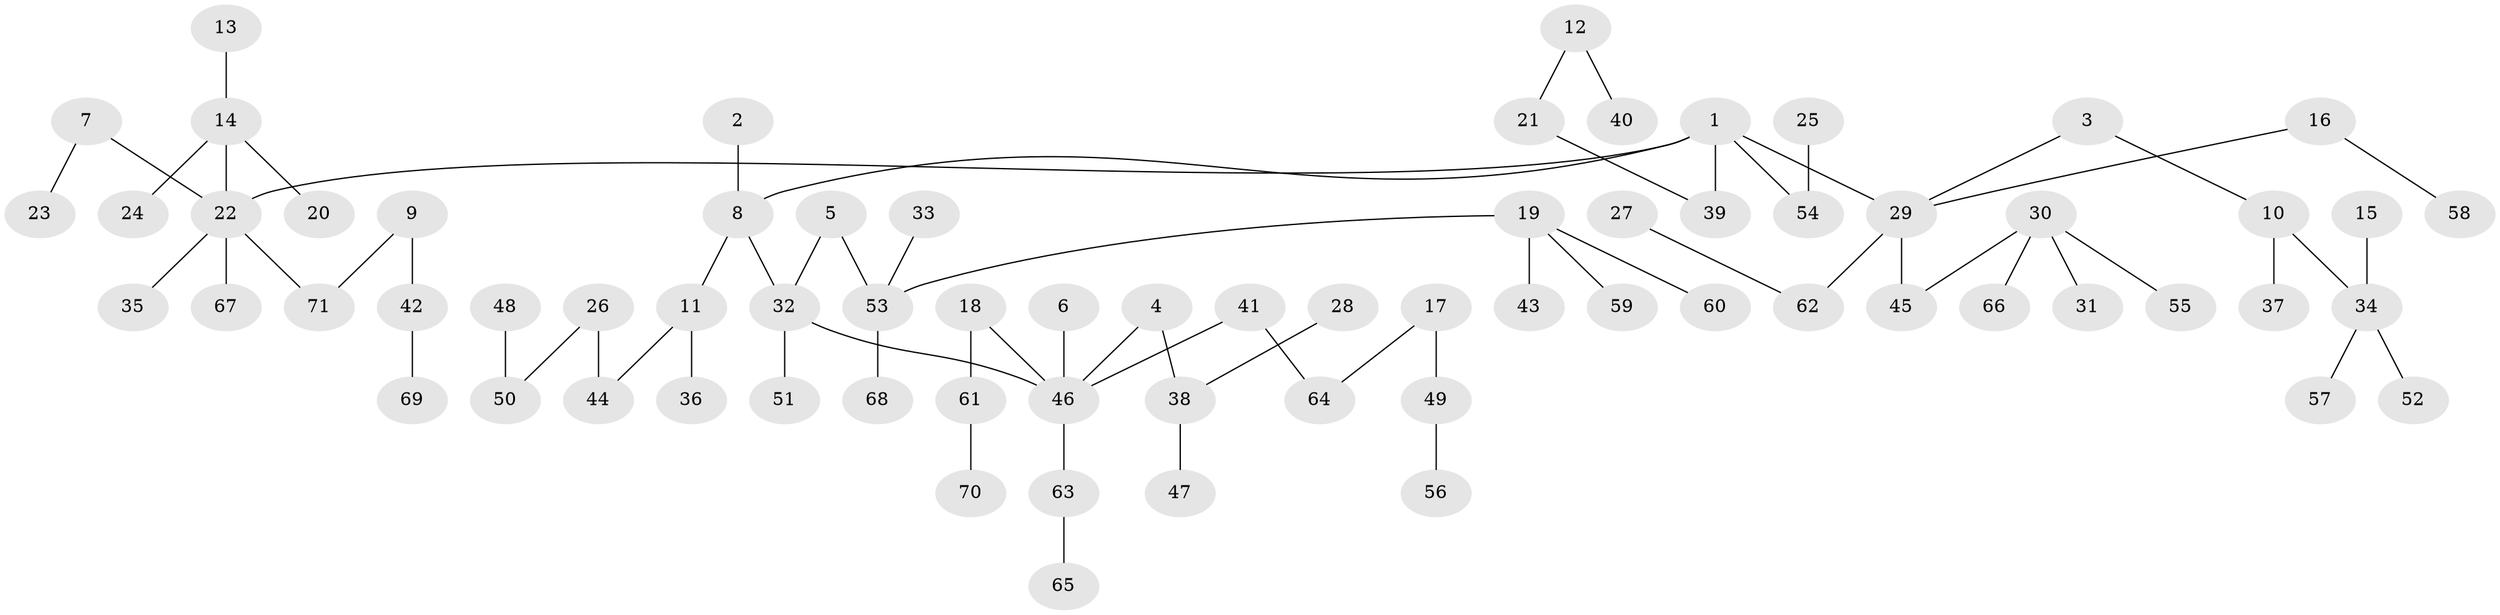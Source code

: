 // original degree distribution, {5: 0.04964539007092199, 1: 0.475177304964539, 6: 0.014184397163120567, 2: 0.3120567375886525, 4: 0.03546099290780142, 8: 0.014184397163120567, 3: 0.09929078014184398}
// Generated by graph-tools (version 1.1) at 2025/02/03/09/25 03:02:26]
// undirected, 71 vertices, 70 edges
graph export_dot {
graph [start="1"]
  node [color=gray90,style=filled];
  1;
  2;
  3;
  4;
  5;
  6;
  7;
  8;
  9;
  10;
  11;
  12;
  13;
  14;
  15;
  16;
  17;
  18;
  19;
  20;
  21;
  22;
  23;
  24;
  25;
  26;
  27;
  28;
  29;
  30;
  31;
  32;
  33;
  34;
  35;
  36;
  37;
  38;
  39;
  40;
  41;
  42;
  43;
  44;
  45;
  46;
  47;
  48;
  49;
  50;
  51;
  52;
  53;
  54;
  55;
  56;
  57;
  58;
  59;
  60;
  61;
  62;
  63;
  64;
  65;
  66;
  67;
  68;
  69;
  70;
  71;
  1 -- 8 [weight=1.0];
  1 -- 22 [weight=1.0];
  1 -- 29 [weight=1.0];
  1 -- 39 [weight=1.0];
  1 -- 54 [weight=1.0];
  2 -- 8 [weight=1.0];
  3 -- 10 [weight=1.0];
  3 -- 29 [weight=1.0];
  4 -- 38 [weight=1.0];
  4 -- 46 [weight=1.0];
  5 -- 32 [weight=1.0];
  5 -- 53 [weight=1.0];
  6 -- 46 [weight=1.0];
  7 -- 22 [weight=1.0];
  7 -- 23 [weight=1.0];
  8 -- 11 [weight=1.0];
  8 -- 32 [weight=1.0];
  9 -- 42 [weight=1.0];
  9 -- 71 [weight=1.0];
  10 -- 34 [weight=1.0];
  10 -- 37 [weight=1.0];
  11 -- 36 [weight=1.0];
  11 -- 44 [weight=1.0];
  12 -- 21 [weight=1.0];
  12 -- 40 [weight=1.0];
  13 -- 14 [weight=1.0];
  14 -- 20 [weight=1.0];
  14 -- 22 [weight=1.0];
  14 -- 24 [weight=1.0];
  15 -- 34 [weight=1.0];
  16 -- 29 [weight=1.0];
  16 -- 58 [weight=1.0];
  17 -- 49 [weight=1.0];
  17 -- 64 [weight=1.0];
  18 -- 46 [weight=1.0];
  18 -- 61 [weight=1.0];
  19 -- 43 [weight=1.0];
  19 -- 53 [weight=1.0];
  19 -- 59 [weight=1.0];
  19 -- 60 [weight=1.0];
  21 -- 39 [weight=1.0];
  22 -- 35 [weight=1.0];
  22 -- 67 [weight=1.0];
  22 -- 71 [weight=1.0];
  25 -- 54 [weight=1.0];
  26 -- 44 [weight=1.0];
  26 -- 50 [weight=1.0];
  27 -- 62 [weight=1.0];
  28 -- 38 [weight=1.0];
  29 -- 45 [weight=1.0];
  29 -- 62 [weight=1.0];
  30 -- 31 [weight=1.0];
  30 -- 45 [weight=1.0];
  30 -- 55 [weight=1.0];
  30 -- 66 [weight=1.0];
  32 -- 46 [weight=1.0];
  32 -- 51 [weight=1.0];
  33 -- 53 [weight=1.0];
  34 -- 52 [weight=1.0];
  34 -- 57 [weight=1.0];
  38 -- 47 [weight=1.0];
  41 -- 46 [weight=1.0];
  41 -- 64 [weight=1.0];
  42 -- 69 [weight=1.0];
  46 -- 63 [weight=1.0];
  48 -- 50 [weight=1.0];
  49 -- 56 [weight=1.0];
  53 -- 68 [weight=1.0];
  61 -- 70 [weight=1.0];
  63 -- 65 [weight=1.0];
}
